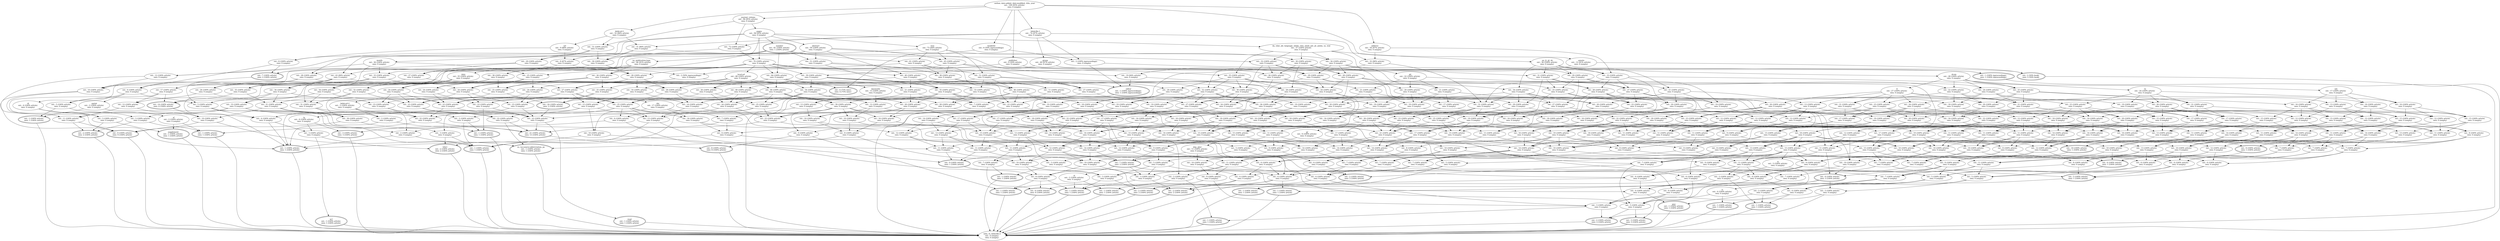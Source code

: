 digraph d{
1 [label="author, date-added, date-modified, title, year
ext.: 100 (93% article) 
own: 0 (empty) "]
2 [label="ext.: 1 (100% article) 
own: 1 (100% article) ", peripheries = 2]
3 [label="ext.: 51 (100% article) 
own: 0 (empty) "]
4 [label="ext.: 9 (100% article) 
own: 9 (100% article) ", peripheries = 2]
5 [label="ext.: 5 (100% article) 
own: 0 (empty) "]
6 [label="m3
ext.: 1 (100% article) 
own: 1 (100% article) ", peripheries = 2]
7 [label="ext.: 8 (100% article) 
own: 0 (empty) "]
8 [label="journal, volume
ext.: 96 (95% article) 
own: 0 (empty) "]
9 [label="ext.: 7 (100% article) 
own: 2 (100% article) ", peripheries = 2]
10 [label="number
ext.: 81 (100% article) 
own: 1 (100% article) ", peripheries = 2]
11 [label="ext.: 26 (100% article) 
own: 0 (empty) "]
12 [label="ext.: 38 (100% article) 
own: 0 (empty) "]
13 [label="ext.: 25 (100% article) 
own: 0 (empty) "]
14 [label="ext.: 31 (100% article) 
own: 0 (empty) "]
15 [label="ext.: 30 (100% article) 
own: 0 (empty) "]
16 [label="ext.: 2 (100% article) 
own: 2 (100% article) ", peripheries = 2]
17 [label="ext.: 10 (100% article) 
own: 0 (empty) "]
18 [label="ext.: 4 (100% article) 
own: 0 (empty) "]
19 [label="ext.: 6 (100% article) 
own: 0 (empty) "]
20 [label="ext.: 1 (100% article) 
own: 1 (100% article) ", peripheries = 2]
21 [label="ty
ext.: 6 (100% article) 
own: 0 (empty) "]
22 [label="ext.: 3 (100% article) 
own: 3 (100% article) ", peripheries = 2]
23 [label="ext.: 64 (100% article) 
own: 0 (empty) "]
24 [label="ext.: 72 (100% article) 
own: 0 (empty) "]
25 [label="ext.: 6 (100% article) 
own: 1 (100% article) ", peripheries = 2]
26 [label="ext.: 35 (100% article) 
own: 0 (empty) "]
27 [label="ext.: 10 (100% article) 
own: 1 (100% article) ", peripheries = 2]
28 [label="ext.: 11 (100% article) 
own: 0 (empty) "]
29 [label="ext.: 4 (100% article) 
own: 0 (empty) "]
30 [label="ext.: 1 (100% article) 
own: 1 (100% article) ", peripheries = 2]
31 [label="ext.: 4 (100% article) 
own: 0 (empty) "]
32 [label="ext.: 5 (100% article) 
own: 0 (empty) "]
33 [label="ext.: 2 (100% article) 
own: 0 (empty) "]
34 [label="pmc
ext.: 1 (100% article) 
own: 1 (100% article) ", peripheries = 2]
35 [label="abstract
ext.: 59 (100% article) 
own: 0 (empty) "]
36 [label="ext.: 11 (100% article) 
own: 0 (empty) "]
37 [label="pages
ext.: 94 (95% article) 
own: 0 (empty) "]
38 [label="ext.: 45 (100% article) 
own: 0 (empty) "]
39 [label="ext.: 12 (100% article) 
own: 0 (empty) "]
40 [label="ext.: 2 (100% article) 
own: 2 (100% article) ", peripheries = 2]
41 [label="ext.: 17 (100% article) 
own: 0 (empty) "]
42 [label="ext.: 3 (100% article) 
own: 0 (empty) "]
43 [label="supplement
ext.: 1 (100% article) 
own: 1 (100% article) ", peripheries = 2]
44 [label="ext.: 14 (100% article) 
own: 4 (100% article) ", peripheries = 2]
45 [label="ext.: 43 (90% article) 
own: 0 (empty) "]
46 [label="issn
ext.: 73 (94% article) 
own: 0 (empty) "]
47 [label="ext.: 4 (75% misc) 
own: 4 (75% misc) ", peripheries = 2]
48 [label="ext.: 6 (100% article) 
own: 0 (empty) "]
49 [label="ext.: 7 (100% article) 
own: 0 (empty) "]
50 [label="ext.: 10 (100% article) 
own: 0 (empty) "]
51 [label="ext.: 9 (100% article) 
own: 0 (empty) "]
52 [label="ext.: 1 (100% article) 
own: 1 (100% article) ", peripheries = 2]
53 [label="ext.: 40 (100% article) 
own: 0 (empty) "]
54 [label="ext.: 9 (100% article) 
own: 3 (100% article) ", peripheries = 2]
55 [label="ext.: 11 (100% article) 
own: 0 (empty) "]
56 [label="ext.: 70 (100% article) 
own: 0 (empty) "]
57 [label="ext.: 14 (100% article) 
own: 0 (empty) "]
58 [label="ext.: 14 (100% article) 
own: 0 (empty) "]
59 [label="ext.: 15 (100% article) 
own: 0 (empty) "]
60 [label="ext.: 11 (100% article) 
own: 0 (empty) "]
61 [label="ext.: 13 (100% article) 
own: 0 (empty) "]
62 [label="ext.: 10 (100% article) 
own: 0 (empty) "]
63 [label="ext.: 3 (100% article) 
own: 0 (empty) "]
64 [label="ext.: 7 (100% article) 
own: 0 (empty) "]
65 [label="ext.: 5 (100% article) 
own: 0 (empty) "]
66 [label="ext.: 6 (100% article) 
own: 0 (empty) "]
67 [label="ext.: 1 (100% article) 
own: 1 (100% article) ", peripheries = 2]
68 [label="ext.: 5 (100% article) 
own: 0 (empty) "]
69 [label="ext.: 7 (100% article) 
own: 0 (empty) "]
70 [label="ext.: 7 (100% article) 
own: 0 (empty) "]
71 [label="ci
ext.: 4 (100% article) 
own: 0 (empty) "]
72 [label="ext.: 3 (100% article) 
own: 3 (100% article) ", peripheries = 2]
73 [label="ext.: 38 (100% article) 
own: 0 (empty) "]
74 [label="ext.: 34 (100% article) 
own: 0 (empty) "]
75 [label="isi, publication-type
ext.: 46 (91% article) 
own: 0 (empty) "]
76 [label="ext.: 39 (100% article) 
own: 0 (empty) "]
77 [label="ext.: 24 (100% article) 
own: 2 (100% article) ", peripheries = 2]
78 [label="ext.: 9 (100% article) 
own: 1 (100% article) ", peripheries = 2]
79 [label="ext.: 12 (100% article) 
own: 0 (empty) "]
80 [label="ext.: 12 (100% article) 
own: 0 (empty) "]
81 [label="ext.: 13 (100% article) 
own: 0 (empty) "]
82 [label="ext.: 11 (100% article) 
own: 0 (empty) "]
83 [label="ext.: 13 (100% article) 
own: 0 (empty) "]
84 [label="ext.: 16 (100% article) 
own: 0 (empty) "]
85 [label="ext.: 16 (100% article) 
own: 0 (empty) "]
86 [label="mh
ext.: 17 (100% article) 
own: 0 (empty) "]
87 [label="ext.: 15 (100% article) 
own: 0 (empty) "]
88 [label="ext.: 5 (100% article) 
own: 1 (100% article) ", peripheries = 2]
89 [label="ext.: 7 (100% article) 
own: 0 (empty) "]
90 [label="ext.: 11 (100% article) 
own: 0 (empty) "]
91 [label="ext.: 12 (100% article) 
own: 0 (empty) "]
92 [label="ext.: 6 (100% article) 
own: 0 (empty) "]
93 [label="ext.: 10 (100% article) 
own: 0 (empty) "]
94 [label="ext.: 11 (100% article) 
own: 0 (empty) "]
95 [label="ext.: 12 (100% article) 
own: 0 (empty) "]
96 [label="ext.: 15 (100% article) 
own: 0 (empty) "]
97 [label="ext.: 15 (100% article) 
own: 0 (empty) "]
98 [label="ext.: 16 (100% article) 
own: 0 (empty) "]
99 [label="ext.: 14 (100% article) 
own: 0 (empty) "]
100 [label="ext.: 6 (100% article) 
own: 0 (empty) "]
101 [label="ext.: 8 (100% article) 
own: 0 (empty) "]
102 [label="ext.: 7 (100% article) 
own: 0 (empty) "]
103 [label="ext.: 8 (100% article) 
own: 0 (empty) "]
104 [label="publisher
ext.: 4 (50% article) 
own: 0 (empty) "]
105 [label="ext.: 2 (50% book) 
own: 2 (50% book) ", peripheries = 2]
106 [label="bdsk-file-1
ext.: 74 (97% article) 
own: 0 (empty) "]
107 [label="group
ext.: 40 (97% article) 
own: 0 (empty) "]
108 [label="booktitle
ext.: 6 (50% inproceedings) 
own: 0 (empty) "]
109 [label="ext.: 1 (100% inproceedings) 
own: 1 (100% inproceedings) ", peripheries = 2]
110 [label="ext.: 3 (100% article) 
own: 0 (empty) "]
111 [label="ext.: 16 (100% article) 
own: 0 (empty) "]
112 [label="ext.: 6 (100% article) 
own: 0 (empty) "]
113 [label="annote
ext.: 12 (91% article) 
own: 0 (empty) "]
114 [label="ext.: 1 (100% article) 
own: 1 (100% article) ", peripheries = 2]
115 [label="url
ext.: 9 (88% article) 
own: 0 (empty) "]
116 [label="ext.: 8 (87% article) 
own: 0 (empty) "]
117 [label="bdsk-url-1
ext.: 32 (96% article) 
own: 0 (empty) "]
118 [label="ext.: 31 (96% article) 
own: 0 (empty) "]
119 [label="ext.: 19 (94% article) 
own: 0 (empty) "]
120 [label="ext.: 2 (50% inproceedings) 
own: 0 (empty) "]
121 [label="ext.: 32 (96% article) 
own: 0 (empty) "]
122 [label="address
ext.: 34 (97% article) 
own: 0 (empty) "]
123 [label="ext.: 2 (100% inproceedings) 
own: 0 (empty) "]
124 [label="editor
ext.: 1 (100% inproceedings) 
own: 1 (100% inproceedings) ", peripheries = 2]
125 [label="ext.: 28 (100% article) 
own: 0 (empty) "]
126 [label="ext.: 33 (100% article) 
own: 0 (empty) "]
127 [label="ext.: 27 (100% article) 
own: 0 (empty) "]
128 [label="ext.: 2 (100% article) 
own: 0 (empty) "]
129 [label="month
ext.: 36 (100% article) 
own: 0 (empty) "]
130 [label="ext.: 1 (100% article) 
own: 1 (100% article) ", peripheries = 2]
131 [label="ext.: 11 (100% article) 
own: 0 (empty) "]
132 [label="ext.: 13 (100% article) 
own: 0 (empty) "]
133 [label="ext.: 18 (100% article) 
own: 0 (empty) "]
134 [label="ext.: 19 (100% article) 
own: 0 (empty) "]
135 [label="ext.: 22 (100% article) 
own: 0 (empty) "]
136 [label="ext.: 15 (100% article) 
own: 0 (empty) "]
137 [label="ext.: 5 (100% article) 
own: 0 (empty) "]
138 [label="ext.: 15 (100% article) 
own: 0 (empty) "]
139 [label="ext.: 22 (100% article) 
own: 0 (empty) "]
140 [label="ext.: 23 (100% article) 
own: 0 (empty) "]
141 [label="ext.: 26 (100% article) 
own: 0 (empty) "]
142 [label="ext.: 19 (100% article) 
own: 0 (empty) "]
143 [label="ext.: 13 (100% article) 
own: 0 (empty) "]
144 [label="ext.: 20 (100% article) 
own: 0 (empty) "]
145 [label="ext.: 21 (100% article) 
own: 0 (empty) "]
146 [label="ext.: 24 (100% article) 
own: 0 (empty) "]
147 [label="ext.: 17 (100% article) 
own: 0 (empty) "]
148 [label="ext.: 17 (100% article) 
own: 0 (empty) "]
149 [label="rn
ext.: 24 (100% article) 
own: 0 (empty) "]
150 [label="ext.: 25 (100% article) 
own: 0 (empty) "]
151 [label="dcom
ext.: 28 (100% article) 
own: 0 (empty) "]
152 [label="ext.: 21 (100% article) 
own: 0 (empty) "]
153 [label="ext.: 12 (100% article) 
own: 0 (empty) "]
154 [label="ext.: 19 (100% article) 
own: 0 (empty) "]
155 [label="ext.: 20 (100% article) 
own: 0 (empty) "]
156 [label="ext.: 23 (100% article) 
own: 0 (empty) "]
157 [label="ext.: 16 (100% article) 
own: 0 (empty) "]
158 [label="ext.: 16 (100% article) 
own: 0 (empty) "]
159 [label="ext.: 23 (100% article) 
own: 0 (empty) "]
160 [label="ext.: 24 (100% article) 
own: 0 (empty) "]
161 [label="lr
ext.: 27 (100% article) 
own: 0 (empty) "]
162 [label="ext.: 20 (100% article) 
own: 0 (empty) "]
163 [label="ext.: 46 (100% article) 
own: 0 (empty) "]
164 [label="ext.: 1 (100% article) 
own: 1 (100% article) ", peripheries = 2]
165 [label="ext.: 6 (100% article) 
own: 0 (empty) "]
166 [label="ext.: 6 (100% article) 
own: 0 (empty) "]
167 [label="ext.: 10 (100% article) 
own: 0 (empty) "]
168 [label="ext.: 9 (100% article) 
own: 0 (empty) "]
169 [label="ext.: 10 (100% article) 
own: 0 (empty) "]
170 [label="ext.: 11 (100% article) 
own: 0 (empty) "]
171 [label="ext.: 9 (100% article) 
own: 0 (empty) "]
172 [label="ext.: 10 (100% article) 
own: 0 (empty) "]
173 [label="ext.: 11 (100% article) 
own: 0 (empty) "]
174 [label="ext.: 11 (100% article) 
own: 0 (empty) "]
175 [label="ext.: 12 (100% article) 
own: 0 (empty) "]
176 [label="ext.: 15 (100% article) 
own: 0 (empty) "]
177 [label="ext.: 6 (100% article) 
own: 0 (empty) "]
178 [label="ext.: 2 (100% article) 
own: 2 (100% article) ", peripheries = 2]
179 [label="ext.: 12 (100% article) 
own: 0 (empty) "]
180 [label="ext.: 19 (100% article) 
own: 0 (empty) "]
181 [label="ext.: 27 (100% article) 
own: 0 (empty) "]
182 [label="ext.: 30 (100% article) 
own: 0 (empty) "]
183 [label="ext.: 15 (100% article) 
own: 0 (empty) "]
184 [label="ext.: 15 (100% article) 
own: 0 (empty) "]
185 [label="ext.: 18 (100% article) 
own: 0 (empty) "]
186 [label="ext.: 26 (100% article) 
own: 0 (empty) "]
187 [label="ext.: 35 (100% article) 
own: 0 (empty) "]
188 [label="ext.: 32 (100% article) 
own: 0 (empty) "]
189 [label="ext.: 16 (100% article) 
own: 0 (empty) "]
190 [label="ext.: 21 (100% article) 
own: 0 (empty) "]
191 [label="ext.: 20 (100% article) 
own: 0 (empty) "]
192 [label="ext.: 15 (100% article) 
own: 0 (empty) "]
193 [label="ext.: 22 (100% article) 
own: 0 (empty) "]
194 [label="ext.: 18 (100% article) 
own: 0 (empty) "]
195 [label="ext.: 24 (100% article) 
own: 0 (empty) "]
196 [label="ext.: 32 (100% article) 
own: 0 (empty) "]
197 [label="ext.: 29 (100% article) 
own: 0 (empty) "]
198 [label="ext.: 28 (100% article) 
own: 0 (empty) "]
199 [label="da, edat, jid, language, mhda, own, pmid, pst, pt, pubm, so, stat
ext.: 37 (100% article) 
own: 0 (empty) "]
200 [label="ext.: 34 (100% article) 
own: 0 (empty) "]
201 [label="ext.: 16 (100% article) 
own: 0 (empty) "]
202 [label="ext.: 20 (100% article) 
own: 0 (empty) "]
203 [label="ext.: 19 (100% article) 
own: 0 (empty) "]
204 [label="ext.: 17 (100% article) 
own: 0 (empty) "]
205 [label="pii
ext.: 22 (100% article) 
own: 0 (empty) "]
206 [label="ext.: 21 (100% article) 
own: 0 (empty) "]
207 [label="ext.: 15 (100% article) 
own: 0 (empty) "]
208 [label="ext.: 17 (100% article) 
own: 0 (empty) "]
209 [label="ext.: 11 (100% article) 
own: 0 (empty) "]
210 [label="ext.: 9 (100% article) 
own: 1 (100% article) ", peripheries = 2]
211 [label="ext.: 14 (100% article) 
own: 0 (empty) "]
212 [label="ext.: 18 (100% article) 
own: 0 (empty) "]
213 [label="ext.: 16 (100% article) 
own: 0 (empty) "]
214 [label="ext.: 20 (100% article) 
own: 0 (empty) "]
215 [label="ext.: 15 (100% article) 
own: 0 (empty) "]
216 [label="ext.: 19 (100% article) 
own: 0 (empty) "]
217 [label="ext.: 7 (100% article) 
own: 2 (100% article) ", peripheries = 2]
218 [label="ext.: 9 (100% article) 
own: 0 (empty) "]
219 [label="ext.: 6 (100% article) 
own: 0 (empty) "]
220 [label="ext.: 7 (100% article) 
own: 0 (empty) "]
221 [label="ext.: 7 (100% article) 
own: 0 (empty) "]
222 [label="ext.: 8 (100% article) 
own: 0 (empty) "]
223 [label="ext.: 4 (100% article) 
own: 0 (empty) "]
224 [label="ext.: 4 (100% article) 
own: 0 (empty) "]
225 [label="ext.: 13 (100% article) 
own: 0 (empty) "]
226 [label="ext.: 11 (100% article) 
own: 0 (empty) "]
227 [label="ext.: 2 (100% article) 
own: 2 (100% article) ", peripheries = 2]
228 [label="ext.: 10 (100% article) 
own: 0 (empty) "]
229 [label="ext.: 23 (100% article) 
own: 0 (empty) "]
230 [label="ext.: 12 (100% article) 
own: 0 (empty) "]
231 [label="ext.: 27 (100% article) 
own: 0 (empty) "]
232 [label="ext.: 25 (100% article) 
own: 0 (empty) "]
233 [label="ext.: 8 (100% article) 
own: 0 (empty) "]
234 [label="ext.: 10 (100% article) 
own: 0 (empty) "]
235 [label="ext.: 16 (100% article) 
own: 0 (empty) "]
236 [label="ext.: 20 (100% article) 
own: 0 (empty) "]
237 [label="co, iso-source-abbreviation, ps
ext.: 1 (100% article) 
own: 1 (100% article) ", peripheries = 2]
238 [label="ext.: 9 (100% article) 
own: 0 (empty) "]
239 [label="ext.: 18 (100% article) 
own: 0 (empty) "]
240 [label="ext.: 26 (100% article) 
own: 0 (empty) "]
241 [label="ext.: 29 (100% article) 
own: 0 (empty) "]
242 [label="ext.: 14 (100% article) 
own: 0 (empty) "]
243 [label="ext.: 10 (100% article) 
own: 0 (empty) "]
244 [label="ext.: 17 (100% article) 
own: 0 (empty) "]
245 [label="ext.: 25 (100% article) 
own: 0 (empty) "]
246 [label="ext.: 34 (100% article) 
own: 0 (empty) "]
247 [label="ext.: 31 (100% article) 
own: 0 (empty) "]
248 [label="ext.: 15 (100% article) 
own: 0 (empty) "]
249 [label="ext.: 20 (100% article) 
own: 0 (empty) "]
250 [label="ext.: 19 (100% article) 
own: 0 (empty) "]
251 [label="ext.: 14 (100% article) 
own: 0 (empty) "]
252 [label="ext.: 21 (100% article) 
own: 0 (empty) "]
253 [label="ext.: 17 (100% article) 
own: 0 (empty) "]
254 [label="ext.: 23 (100% article) 
own: 0 (empty) "]
255 [label="ext.: 31 (100% article) 
own: 0 (empty) "]
256 [label="ext.: 28 (100% article) 
own: 0 (empty) "]
257 [label="ext.: 27 (100% article) 
own: 0 (empty) "]
258 [label="au, jt, pl, sb
ext.: 36 (100% article) 
own: 0 (empty) "]
259 [label="ext.: 33 (100% article) 
own: 0 (empty) "]
260 [label="ext.: 15 (100% article) 
own: 0 (empty) "]
261 [label="ext.: 19 (100% article) 
own: 0 (empty) "]
262 [label="ext.: 18 (100% article) 
own: 0 (empty) "]
263 [label="ext.: 16 (100% article) 
own: 0 (empty) "]
264 [label="ext.: 21 (100% article) 
own: 0 (empty) "]
265 [label="ext.: 20 (100% article) 
own: 0 (empty) "]
266 [label="ext.: 14 (100% article) 
own: 0 (empty) "]
267 [label="ext.: 14 (100% article) 
own: 0 (empty) "]
268 [label="ext.: 16 (100% article) 
own: 0 (empty) "]
269 [label="ext.: 10 (100% article) 
own: 0 (empty) "]
270 [label="ext.: 12 (100% article) 
own: 0 (empty) "]
271 [label="ext.: 10 (100% article) 
own: 0 (empty) "]
272 [label="ext.: 6 (100% article) 
own: 6 (100% article) ", peripheries = 2]
273 [label="ext.: 2 (100% article) 
own: 0 (empty) "]
274 [label="si
ext.: 3 (100% article) 
own: 0 (empty) "]
275 [label="ext.: 1 (100% article) 
own: 1 (100% article) ", peripheries = 2]
276 [label="ext.: 61 (100% article) 
own: 0 (empty) "]
277 [label="ext.: 7 (100% article) 
own: 0 (empty) "]
278 [label="keywords
ext.: 15 (100% article) 
own: 0 (empty) "]
279 [label="ext.: 13 (100% article) 
own: 0 (empty) "]
280 [label="ext.: 8 (100% article) 
own: 0 (empty) "]
281 [label="ext.: 11 (100% article) 
own: 0 (empty) "]
282 [label="ext.: 17 (100% article) 
own: 0 (empty) "]
283 [label="ext.: 12 (100% article) 
own: 0 (empty) "]
284 [label="ext.: 15 (100% article) 
own: 0 (empty) "]
285 [label="ext.: 19 (100% article) 
own: 0 (empty) "]
286 [label="ext.: 14 (100% article) 
own: 0 (empty) "]
287 [label="ext.: 18 (100% article) 
own: 0 (empty) "]
288 [label="ext.: 6 (100% article) 
own: 0 (empty) "]
289 [label="ext.: 8 (100% article) 
own: 0 (empty) "]
290 [label="ext.: 24 (100% article) 
own: 0 (empty) "]
291 [label="ext.: 28 (100% article) 
own: 0 (empty) "]
292 [label="ext.: 26 (100% article) 
own: 0 (empty) "]
293 [label="ext.: 30 (100% article) 
own: 0 (empty) "]
294 [label="ext.: 17 (100% article) 
own: 0 (empty) "]
295 [label="ext.: 19 (100% article) 
own: 0 (empty) "]
296 [label="ext.: 16 (100% article) 
own: 0 (empty) "]
297 [label="ext.: 20 (100% article) 
own: 0 (empty) "]
298 [label="ext.: 18 (100% article) 
own: 0 (empty) "]
299 [label="ext.: 22 (100% article) 
own: 0 (empty) "]
300 [label="ext.: 17 (100% article) 
own: 0 (empty) "]
301 [label="ext.: 21 (100% article) 
own: 0 (empty) "]
302 [label="ext.: 9 (100% article) 
own: 0 (empty) "]
303 [label="ext.: 11 (100% article) 
own: 0 (empty) "]
304 [label="ext.: 46 (100% article) 
own: 0 (empty) "]
305 [label="ext.: 51 (100% article) 
own: 0 (empty) "]
306 [label="ext.: 10 (100% article) 
own: 0 (empty) "]
307 [label="ext.: 12 (100% article) 
own: 0 (empty) "]
308 [label="ext.: 39 (100% article) 
own: 0 (empty) "]
309 [label="ext.: 23 (100% article) 
own: 0 (empty) "]
310 [label="ext.: 27 (100% article) 
own: 0 (empty) "]
311 [label="ext.: 25 (100% article) 
own: 0 (empty) "]
312 [label="ext.: 29 (100% article) 
own: 0 (empty) "]
313 [label="ext.: 16 (100% article) 
own: 0 (empty) "]
314 [label="ext.: 18 (100% article) 
own: 0 (empty) "]
315 [label="ext.: 2 (100% article) 
own: 2 (100% article) ", peripheries = 2]
316 [label="ext.: 27 (100% article) 
own: 0 (empty) "]
317 [label="ext.: 26 (100% article) 
own: 0 (empty) "]
318 [label="dep, phst
ext.: 11 (100% article) 
own: 0 (empty) "]
319 [label="gr
ext.: 6 (100% article) 
own: 0 (empty) "]
320 [label="ext.: 18 (100% article) 
own: 0 (empty) "]
321 [label="ext.: 29 (100% article) 
own: 0 (empty) "]
322 [label="ext.: 28 (100% article) 
own: 0 (empty) "]
323 [label="ext.: 16 (100% article) 
own: 0 (empty) "]
324 [label="local-url
ext.: 48 (100% article) 
own: 0 (empty) "]
325 [label="ext.: 5 (100% article) 
own: 0 (empty) "]
326 [label="ext.: 15 (100% article) 
own: 0 (empty) "]
327 [label="ext.: 17 (100% article) 
own: 0 (empty) "]
328 [label="ext.: 11 (100% article) 
own: 0 (empty) "]
329 [label="ext.: 16 (100% article) 
own: 0 (empty) "]
330 [label="ext.: 19 (100% article) 
own: 0 (empty) "]
331 [label="ext.: 18 (100% article) 
own: 0 (empty) "]
332 [label="ext.: 12 (100% article) 
own: 0 (empty) "]
333 [label="ext.: 13 (100% article) 
own: 0 (empty) "]
334 [label="ext.: 14 (100% article) 
own: 0 (empty) "]
335 [label="ext.: 3 (100% article) 
own: 0 (empty) "]
336 [label="ext.: 21 (100% article) 
own: 0 (empty) "]
337 [label="ext.: 7 (100% article) 
own: 0 (empty) "]
338 [label="ext.: 19 (100% article) 
own: 0 (empty) "]
339 [label="ext.: 20 (100% article) 
own: 0 (empty) "]
340 [label="ext.: 1 (100% article) 
own: 1 (100% article) ", peripheries = 2]
341 [label="ext.: 3 (100% article) 
own: 0 (empty) "]
342 [label="ext.: 13 (100% article) 
own: 0 (empty) "]
343 [label="ext.: 14 (100% article) 
own: 0 (empty) "]
344 [label="title1
ext.: 2 (100% article) 
own: 2 (100% article) ", peripheries = 2]
345 [label="eprint
ext.: 2 (100% article) 
own: 0 (empty) "]
346 [label="ext.: 6 (100% article) 
own: 0 (empty) "]
347 [label="ext.: 5 (100% article) 
own: 0 (empty) "]
348 [label="ext.: 7 (100% article) 
own: 0 (empty) "]
349 [label="ext.: 2 (100% article) 
own: 0 (empty) "]
350 [label="doi
ext.: 17 (100% article) 
own: 0 (empty) "]
351 [label="bdsk-url-2
ext.: 3 (100% article) 
own: 0 (empty) "]
352 [label="ext.: 2 (100% article) 
own: 0 (empty) "]
353 [label="ext.: 10 (100% article) 
own: 0 (empty) "]
354 [label="ext.: 25 (100% article) 
own: 0 (empty) "]
355 [label="ext.: 3 (100% article) 
own: 0 (empty) "]
356 [label="ext.: 1 (100% article) 
own: 1 (100% article) ", peripheries = 2]
357 [label="ext.: 33 (100% article) 
own: 0 (empty) "]
358 [label="ext.: 33 (100% article) 
own: 0 (empty) "]
359 [label="ext.: 24 (100% article) 
own: 0 (empty) "]
360 [label="ext.: 3 (100% article) 
own: 0 (empty) "]
361 [label="di
ext.: 4 (100% article) 
own: 0 (empty) "]
362 [label="af
ext.: 2 (100% article) 
own: 0 (empty) "]
363 [label="ext.: 25 (100% article) 
own: 0 (empty) "]
364 [label="ext.: 25 (100% article) 
own: 0 (empty) "]
365 [label="ext.: 24 (100% article) 
own: 0 (empty) "]
366 [label="ext.: 40 (100% article) 
own: 0 (empty) "]
367 [label="ext.: 34 (100% article) 
own: 0 (empty) "]
368 [label="ext.: 26 (100% article) 
own: 0 (empty) "]
369 [label="ext.: 23 (100% article) 
own: 0 (empty) "]
370 [label="ext.: 24 (100% article) 
own: 0 (empty) "]
371 [label="ext.: 26 (100% article) 
own: 0 (empty) "]
372 [label="ext.: 1 (100% article) 
own: 1 (100% article) ", peripheries = 2]
373 [label="ext.: 30 (100% article) 
own: 0 (empty) "]
374 [label="ext.: 28 (100% article) 
own: 0 (empty) "]
375 [label="ext.: 23 (100% article) 
own: 0 (empty) "]
376 [label="ext.: 35 (100% article) 
own: 0 (empty) "]
377 [label="ext.: 24 (100% article) 
own: 0 (empty) "]
378 [label="ext.: 23 (100% article) 
own: 0 (empty) "]
379 [label="ext.: 31 (100% article) 
own: 0 (empty) "]
380 [label="ext.: 22 (100% article) 
own: 0 (empty) "]
381 [label="ext.: 23 (100% article) 
own: 0 (empty) "]
382 [label="ext.: 22 (100% article) 
own: 0 (empty) "]
383 [label="ext.: 21 (100% article) 
own: 13 (100% article) ", peripheries = 2]
384 [label="ext.: 11 (100% article) 
own: 0 (empty) "]
385 [label="ext.: 2 (100% article) 
own: 0 (empty) "]
386 [label="ext.: 8 (100% article) 
own: 0 (empty) "]
387 [label="ext.: 1 (100% article) 
own: 1 (100% article) ", peripheries = 2]
388 [label="ext.: 10 (100% article) 
own: 0 (empty) "]
389 [label="ext.: 9 (100% article) 
own: 0 (empty) "]
390 [label="ext.: 8 (100% article) 
own: 8 (100% article) ", peripheries = 2]
391 [label="ext.: 4 (100% article) 
own: 0 (empty) "]
392 [label="ext.: 11 (100% article) 
own: 0 (empty) "]
393 [label="ext.: 7 (100% article) 
own: 0 (empty) "]
394 [label="ext.: 7 (100% article) 
own: 0 (empty) "]
395 [label="ext.: 10 (100% article) 
own: 0 (empty) "]
396 [label="ext.: 8 (100% article) 
own: 0 (empty) "]
397 [label="ext.: 12 (100% article) 
own: 0 (empty) "]
398 [label="ext.: 11 (100% article) 
own: 0 (empty) "]
399 [label="ext.: 7 (100% article) 
own: 0 (empty) "]
400 [label="ext.: 10 (100% article) 
own: 0 (empty) "]
401 [label="ext.: 8 (100% article) 
own: 0 (empty) "]
402 [label="ext.: 12 (100% article) 
own: 0 (empty) "]
403 [label="ext.: 11 (100% article) 
own: 0 (empty) "]
404 [label="ext.: 9 (100% article) 
own: 0 (empty) "]
405 [label="ext.: 13 (100% article) 
own: 0 (empty) "]
406 [label="ext.: 12 (100% article) 
own: 0 (empty) "]
407 [label="rf
ext.: 2 (100% article) 
own: 0 (empty) "]
408 [label="ext.: 3 (100% article) 
own: 0 (empty) "]
409 [label="ext.: 5 (100% article) 
own: 0 (empty) "]
410 [label="ext.: 3 (100% article) 
own: 0 (empty) "]
411 [label="ext.: 1 (100% article) 
own: 1 (100% article) ", peripheries = 2]
412 [label="ext.: 31 (100% article) 
own: 0 (empty) "]
413 [label="ext.: 34 (100% article) 
own: 0 (empty) "]
414 [label="ext.: 32 (100% article) 
own: 0 (empty) "]
415 [label="date
ext.: 35 (100% article) 
own: 0 (empty) "]
416 [label="ext.: 23 (100% article) 
own: 0 (empty) "]
417 [label="ext.: 24 (100% article) 
own: 0 (empty) "]
418 [label="ext.: 23 (100% article) 
own: 0 (empty) "]
419 [label="ext.: 22 (100% article) 
own: 0 (empty) "]
420 [label="read
ext.: 1 (100% article) 
own: 1 (100% article) ", peripheries = 2]
421 [label="isbn, l3, bdsk-file-2
ext.: 0 (empty) 
own: 0 (empty) "]
1->104;
1->106;
1->108;
1->113;
1->117;
1->122;
104->105;
106->107;
106->118;
106->121;
106->123;
108->123;
113->105;
117->115;
117->118;
122->121;
8->14;
8->24;
8->37;
107->109;
115->116;
118->116;
118->119;
121->119;
123->109;
14->7;
14->15;
14->321;
24->15;
24->56;
37->10;
37->35;
37->46;
37->56;
37->129;
37->321;
116->120;
7->9;
10->3;
10->23;
10->125;
10->126;
10->276;
15->9;
15->322;
35->3;
35->38;
35->39;
35->53;
35->316;
46->38;
46->276;
46->305;
56->23;
56->53;
56->76;
56->305;
56->322;
56->324;
56->364;
129->39;
129->126;
129->364;
321->125;
321->316;
321->322;
3->11;
3->12;
3->17;
3->26;
23->26;
23->74;
23->127;
23->163;
23->278;
23->304;
23->377;
38->12;
38->231;
39->17;
53->26;
53->55;
53->231;
53->317;
53->336;
75->45;
75->73;
75->368;
75->415;
76->55;
76->74;
76->358;
76->359;
76->371;
125->11;
125->127;
125->346;
126->17;
126->377;
276->12;
276->304;
305->231;
305->304;
305->358;
305->366;
316->11;
316->317;
322->127;
322->317;
322->323;
324->163;
324->323;
324->336;
324->365;
324->366;
324->371;
364->359;
364->365;
364->377;
11->5;
11->13;
12->229;
26->13;
26->49;
26->132;
26->229;
26->236;
45->41;
45->47;
45->361;
45->367;
45->376;
55->49;
73->232;
73->376;
73->414;
74->49;
74->354;
74->374;
74->375;
127->13;
127->176;
127->347;
127->350;
127->351;
163->176;
163->236;
163->307;
163->308;
163->354;
163->378;
231->229;
278->132;
278->307;
304->229;
304->308;
304->374;
304->388;
317->13;
317->343;
323->176;
323->343;
336->236;
336->343;
346->5;
346->345;
346->347;
358->370;
358->374;
359->375;
365->378;
366->308;
366->370;
368->232;
368->363;
371->354;
371->370;
377->375;
377->378;
415->367;
415->413;
415->414;
5->2;
5->18;
13->18;
13->21;
13->111;
13->166;
13->342;
41->42;
41->44;
41->230;
132->166;
132->234;
176->342;
176->352;
176->353;
176->355;
229->235;
232->77;
236->234;
236->235;
236->342;
307->234;
307->306;
308->235;
308->306;
308->381;
308->389;
343->342;
345->2;
347->18;
347->355;
350->111;
350->348;
350->353;
351->128;
351->352;
354->381;
361->42;
361->362;
363->77;
367->230;
367->357;
367->379;
370->381;
374->381;
376->44;
376->379;
388->389;
413->357;
413->412;
414->379;
414->412;
18->341;
21->22;
21->341;
44->228;
111->19;
128->130;
166->22;
230->36;
230->228;
234->233;
235->233;
306->233;
348->19;
352->130;
357->36;
357->360;
357->373;
379->228;
379->373;
412->373;
417->369;
417->416;
36->4;
36->40;
228->4;
341->6;
360->40;
369->380;
373->4;
416->380;
418->382;
418->419;
382->383;
419->383;
419->420;
383->390;
199->187;
199->196;
199->200;
199->205;
199->293;
187->182;
187->188;
187->190;
187->291;
187->339;
196->182;
196->197;
196->202;
196->292;
200->188;
200->197;
200->198;
200->206;
205->190;
205->202;
205->206;
293->198;
293->291;
293->292;
182->180;
182->181;
182->290;
182->295;
188->181;
188->186;
188->191;
188->330;
188->331;
190->180;
190->191;
197->181;
197->195;
197->203;
198->186;
198->195;
198->204;
202->180;
202->203;
206->191;
206->203;
206->204;
291->186;
291->290;
292->195;
292->290;
339->295;
339->331;
180->185;
181->185;
181->193;
181->194;
181->208;
186->189;
186->193;
191->185;
191->189;
191->329;
191->334;
195->193;
195->201;
203->185;
203->201;
204->189;
204->201;
290->193;
290->294;
295->208;
295->294;
330->194;
330->329;
331->208;
331->334;
185->183;
185->184;
185->225;
189->183;
193->183;
193->207;
194->184;
201->183;
208->207;
208->225;
258->151;
258->246;
258->255;
258->264;
258->312;
294->207;
329->184;
329->332;
334->225;
334->332;
151->86;
151->146;
151->149;
151->161;
151->299;
183->226;
184->209;
207->226;
225->209;
225->226;
246->241;
246->249;
246->310;
246->338;
255->146;
255->241;
255->261;
255->311;
264->249;
264->261;
312->299;
312->310;
312->311;
332->209;
86->81;
86->84;
86->98;
146->81;
146->144;
146->156;
146->298;
149->84;
149->144;
149->159;
149->285;
161->98;
161->141;
161->156;
161->159;
161->301;
161->405;
192->179;
241->239;
241->309;
241->314;
249->239;
259->150;
259->247;
259->256;
259->257;
259->265;
261->239;
299->285;
299->298;
299->301;
310->309;
311->298;
311->309;
338->314;
81->79;
81->91;
84->79;
84->96;
98->59;
98->91;
98->96;
141->59;
141->135;
141->139;
141->297;
141->397;
144->79;
144->154;
144->284;
150->85;
150->145;
150->152;
150->160;
150->214;
156->91;
156->135;
156->154;
156->300;
156->402;
159->96;
159->139;
159->154;
159->175;
159->287;
179->210;
247->240;
247->245;
247->250;
247->319;
247->320;
247->327;
256->145;
256->240;
256->254;
256->262;
257->214;
257->245;
257->254;
257->263;
265->250;
265->262;
265->263;
285->284;
285->287;
298->284;
298->300;
301->287;
301->297;
301->300;
309->313;
314->313;
405->175;
405->397;
405->402;
59->28;
59->57;
79->94;
85->80;
85->87;
85->97;
91->28;
91->94;
96->57;
96->94;
96->101;
135->28;
135->133;
135->296;
135->392;
139->57;
139->133;
139->170;
139->282;
139->283;
145->80;
145->147;
145->155;
145->213;
152->87;
152->147;
152->148;
152->162;
154->94;
154->133;
154->173;
154->286;
160->97;
160->140;
160->155;
160->162;
160->216;
160->406;
175->101;
175->170;
175->173;
214->148;
214->213;
214->216;
240->244;
240->252;
240->253;
240->268;
245->248;
245->252;
250->244;
250->248;
250->326;
250->333;
254->213;
254->252;
254->260;
262->244;
262->260;
263->248;
263->260;
284->286;
287->282;
287->286;
297->282;
297->296;
300->286;
300->296;
319->325;
320->253;
320->326;
327->268;
327->325;
327->333;
397->170;
397->392;
402->173;
402->392;
28->50;
57->50;
57->64;
80->82;
80->90;
87->82;
87->83;
87->99;
94->50;
94->89;
97->58;
97->90;
97->99;
101->64;
101->89;
133->50;
133->167;
133->279;
133->280;
140->58;
140->134;
140->142;
140->212;
140->398;
147->82;
147->143;
147->157;
148->83;
148->143;
148->158;
155->90;
155->134;
155->157;
155->215;
155->403;
162->99;
162->142;
162->157;
162->158;
162->174;
170->64;
170->167;
173->89;
173->167;
213->143;
213->215;
216->158;
216->212;
216->215;
216->404;
244->242;
244->267;
244->270;
248->242;
252->242;
252->266;
253->267;
260->242;
268->266;
268->270;
282->279;
282->281;
283->280;
283->281;
286->279;
296->279;
325->335;
326->267;
326->328;
333->270;
333->328;
333->335;
392->167;
406->174;
406->398;
406->403;
406->404;
50->25;
58->27;
58->61;
64->25;
82->78;
82->93;
83->78;
83->95;
89->25;
90->27;
90->93;
99->61;
99->93;
99->95;
99->102;
134->27;
134->136;
134->211;
134->395;
134->400;
142->61;
142->136;
142->138;
142->169;
143->78;
143->153;
157->93;
157->136;
157->153;
157->172;
158->95;
158->138;
158->153;
158->222;
167->25;
174->102;
174->169;
174->172;
174->222;
212->138;
212->211;
212->396;
215->153;
215->211;
215->401;
242->271;
266->271;
267->269;
270->269;
270->271;
279->277;
280->277;
281->277;
303->289;
303->302;
328->269;
398->169;
398->395;
398->396;
403->172;
403->395;
403->401;
404->222;
404->396;
404->401;
27->51;
61->51;
61->60;
61->62;
61->66;
78->103;
93->51;
93->92;
93->103;
95->60;
95->100;
95->103;
102->66;
102->92;
102->100;
136->51;
136->131;
136->137;
136->168;
136->171;
136->274;
138->60;
138->131;
138->220;
153->103;
153->131;
153->221;
169->66;
169->168;
169->220;
172->92;
172->168;
172->221;
211->131;
211->393;
222->100;
222->220;
222->221;
251->384;
289->288;
302->288;
318->243;
318->337;
395->168;
395->393;
395->394;
396->220;
396->393;
400->171;
400->394;
401->221;
401->393;
51->32;
51->48;
51->69;
51->70;
60->54;
60->65;
60->69;
62->48;
62->54;
66->32;
66->65;
92->32;
92->88;
100->65;
100->88;
103->69;
103->88;
131->69;
131->219;
131->273;
168->32;
168->165;
168->219;
171->70;
171->165;
218->177;
218->217;
218->409;
220->65;
220->219;
221->88;
221->219;
274->273;
288->315;
337->340;
384->385;
384->386;
393->219;
394->165;
32->29;
32->33;
48->52;
54->63;
54->71;
65->29;
65->63;
69->29;
88->29;
177->224;
217->407;
217->410;
219->29;
385->387;
386->387;
399->391;
409->224;
409->408;
409->410;
29->30;
33->30;
63->67;
71->67;
224->178;
238->272;
408->178;
112->68;
223->164;
223->227;
223->275;
68->72;
110->16;
110->114;
16->421;
114->421;
1->8;
106->24;
117->14;
115->7;
118->15;
37->75;
116->9;
7->346;
10->73;
46->45;
56->368;
9->347;
23->232;
38->41;
76->363;
276->376;
12->44;
74->77;
74->348;
368->417;
377->128;
415->417;
49->19;
232->416;
361->360;
367->369;
378->130;
414->416;
42->40;
42->43;
348->349;
362->43;
379->380;
417->418;
341->344;
369->382;
416->419;
349->356;
380->383;
382->372;
193->192;
194->192;
258->259;
151->150;
183->179;
184->179;
246->141;
246->247;
255->256;
264->265;
264->405;
312->257;
86->85;
146->145;
149->152;
161->160;
209->210;
226->210;
241->135;
241->240;
249->250;
249->397;
261->262;
261->402;
299->214;
310->245;
310->297;
311->254;
338->327;
81->80;
84->87;
98->97;
141->140;
144->147;
156->155;
159->162;
239->244;
239->392;
247->140;
265->406;
285->148;
298->213;
301->216;
309->252;
309->296;
314->268;
405->406;
59->58;
79->82;
91->90;
96->99;
135->134;
135->303;
139->142;
154->157;
175->174;
240->134;
245->212;
250->398;
262->403;
263->404;
284->143;
287->158;
297->212;
300->215;
313->266;
397->398;
402->403;
28->27;
57->61;
94->93;
101->102;
133->136;
133->289;
170->169;
173->172;
244->395;
248->396;
252->211;
252->251;
253->251;
253->400;
260->401;
282->138;
286->153;
296->211;
296->302;
326->318;
392->395;
50->51;
64->66;
89->92;
134->218;
167->168;
242->384;
242->393;
267->243;
267->384;
267->394;
279->131;
279->288;
303->218;
328->337;
25->32;
136->177;
211->217;
211->399;
251->399;
269->386;
271->386;
277->315;
289->177;
302->217;
395->409;
400->399;
137->52;
168->224;
243->238;
274->33;
384->238;
384->391;
393->391;
393->410;
394->391;
394->408;
69->112;
70->112;
165->178;
177->223;
217->223;
273->30;
386->272;
399->112;
224->227;
407->164;
410->227;
31->34;
31->110;
34->421;
104->120;
107->76;
120->124;
129->413;
126->412;
324->417;
163->416;
366->369;
308->380;
347->349;
351->349;
363->418;
413->418;
77->419;
342->344;
355->344;
357->382;
412->419;
373->383;
349->20;
314->303;
313->302;
268->218;
283->62;
266->217;
270->409;
280->48;
281->54;
335->340;
269->408;
271->410;
131->223;
137->223;
288->223;
337->272;
32->31;
48->68;
54->68;
70->31;
165->31;
219->227;
273->275;
71->72;
391->411;
407->411;
408->411;
410->411;
112->110;
68->16;
72->421;
411->421;
119->124;
39->36;
17->4;
359->418;
365->418;
371->418;
354->419;
370->382;
375->419;
378->419;
352->356;
353->356;
355->356;
381->383;
19->20;
360->372;
380->237;
199->258;
187->246;
196->255;
205->264;
293->312;
182->241;
190->249;
202->261;
291->310;
292->311;
339->338;
180->239;
290->309;
295->314;
294->313;
319->137;
243->31;
386->411;
29->110;
33->34;
238->110;
391->110;
164->421;
227->421;
275->421;
123->124;
345->356;
354->356;
18->20;
128->20;
362->372;
389->390;
228->237;
233->237;
200->259;
188->247;
197->256;
198->257;
206->265;
181->240;
186->245;
191->250;
195->254;
203->262;
204->263;
330->320;
331->327;
185->244;
189->248;
193->252;
194->253;
201->260;
208->268;
329->326;
334->333;
183->242;
184->267;
207->266;
225->270;
332->328;
192->251;
209->269;
226->271;
179->384;
210->386;
277->68;
63->16;
30->421;
67->421;
178->421;
272->421;
108->47;
113->388;
375->20;
325->223;
335->227;
385->114;
52->421;
387->421;
17->20;
315->421;
340->421;
120->20;
37->199;
10->196;
35->200;
46->293;
56->187;
3->197;
23->182;
38->198;
53->188;
276->292;
305->291;
324->339;
12->195;
26->181;
163->295;
231->186;
304->290;
317->330;
336->331;
13->194;
229->193;
236->208;
308->294;
235->207;
343->332;
111->192;
342->209;
353->210;
307->303;
306->302;
76->283;
74->280;
358->281;
374->277;
234->218;
233->217;
122->259;
121->247;
119->320;
381->315;
55->62;
49->48;
388->385;
166->408;
389->387;
237->421;
19->68;
20->421;
372->421;
390->421;
356->421;
420->421;
344->421;
4->421;
6->421;
40->421;
43->421;
22->421;
130->421;
2->421;
47->421;
124->421;
109->421;
105->421;
}